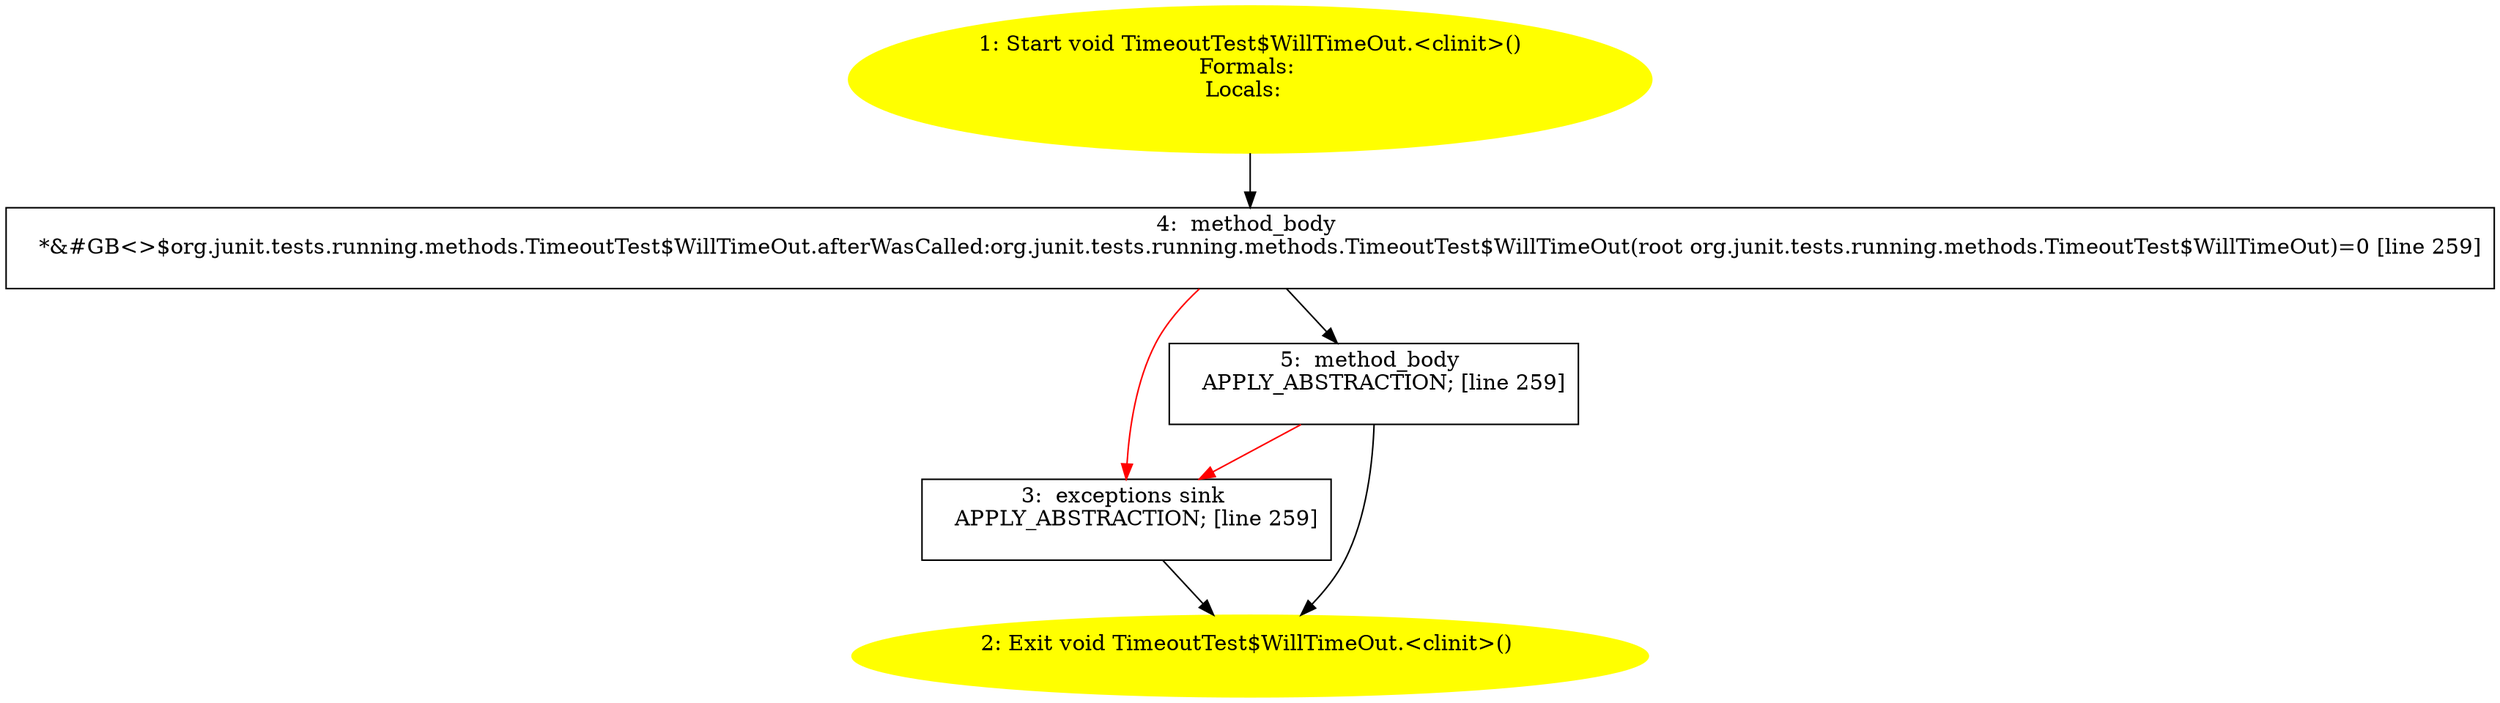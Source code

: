 /* @generated */
digraph cfg {
"org.junit.tests.running.methods.TimeoutTest$WillTimeOut.<clinit>():void.c226ccf02f91c3cde4b53c74d8aa2182_1" [label="1: Start void TimeoutTest$WillTimeOut.<clinit>()\nFormals: \nLocals:  \n  " color=yellow style=filled]
	

	 "org.junit.tests.running.methods.TimeoutTest$WillTimeOut.<clinit>():void.c226ccf02f91c3cde4b53c74d8aa2182_1" -> "org.junit.tests.running.methods.TimeoutTest$WillTimeOut.<clinit>():void.c226ccf02f91c3cde4b53c74d8aa2182_4" ;
"org.junit.tests.running.methods.TimeoutTest$WillTimeOut.<clinit>():void.c226ccf02f91c3cde4b53c74d8aa2182_2" [label="2: Exit void TimeoutTest$WillTimeOut.<clinit>() \n  " color=yellow style=filled]
	

"org.junit.tests.running.methods.TimeoutTest$WillTimeOut.<clinit>():void.c226ccf02f91c3cde4b53c74d8aa2182_3" [label="3:  exceptions sink \n   APPLY_ABSTRACTION; [line 259]\n " shape="box"]
	

	 "org.junit.tests.running.methods.TimeoutTest$WillTimeOut.<clinit>():void.c226ccf02f91c3cde4b53c74d8aa2182_3" -> "org.junit.tests.running.methods.TimeoutTest$WillTimeOut.<clinit>():void.c226ccf02f91c3cde4b53c74d8aa2182_2" ;
"org.junit.tests.running.methods.TimeoutTest$WillTimeOut.<clinit>():void.c226ccf02f91c3cde4b53c74d8aa2182_4" [label="4:  method_body \n   *&#GB<>$org.junit.tests.running.methods.TimeoutTest$WillTimeOut.afterWasCalled:org.junit.tests.running.methods.TimeoutTest$WillTimeOut(root org.junit.tests.running.methods.TimeoutTest$WillTimeOut)=0 [line 259]\n " shape="box"]
	

	 "org.junit.tests.running.methods.TimeoutTest$WillTimeOut.<clinit>():void.c226ccf02f91c3cde4b53c74d8aa2182_4" -> "org.junit.tests.running.methods.TimeoutTest$WillTimeOut.<clinit>():void.c226ccf02f91c3cde4b53c74d8aa2182_5" ;
	 "org.junit.tests.running.methods.TimeoutTest$WillTimeOut.<clinit>():void.c226ccf02f91c3cde4b53c74d8aa2182_4" -> "org.junit.tests.running.methods.TimeoutTest$WillTimeOut.<clinit>():void.c226ccf02f91c3cde4b53c74d8aa2182_3" [color="red" ];
"org.junit.tests.running.methods.TimeoutTest$WillTimeOut.<clinit>():void.c226ccf02f91c3cde4b53c74d8aa2182_5" [label="5:  method_body \n   APPLY_ABSTRACTION; [line 259]\n " shape="box"]
	

	 "org.junit.tests.running.methods.TimeoutTest$WillTimeOut.<clinit>():void.c226ccf02f91c3cde4b53c74d8aa2182_5" -> "org.junit.tests.running.methods.TimeoutTest$WillTimeOut.<clinit>():void.c226ccf02f91c3cde4b53c74d8aa2182_2" ;
	 "org.junit.tests.running.methods.TimeoutTest$WillTimeOut.<clinit>():void.c226ccf02f91c3cde4b53c74d8aa2182_5" -> "org.junit.tests.running.methods.TimeoutTest$WillTimeOut.<clinit>():void.c226ccf02f91c3cde4b53c74d8aa2182_3" [color="red" ];
}
